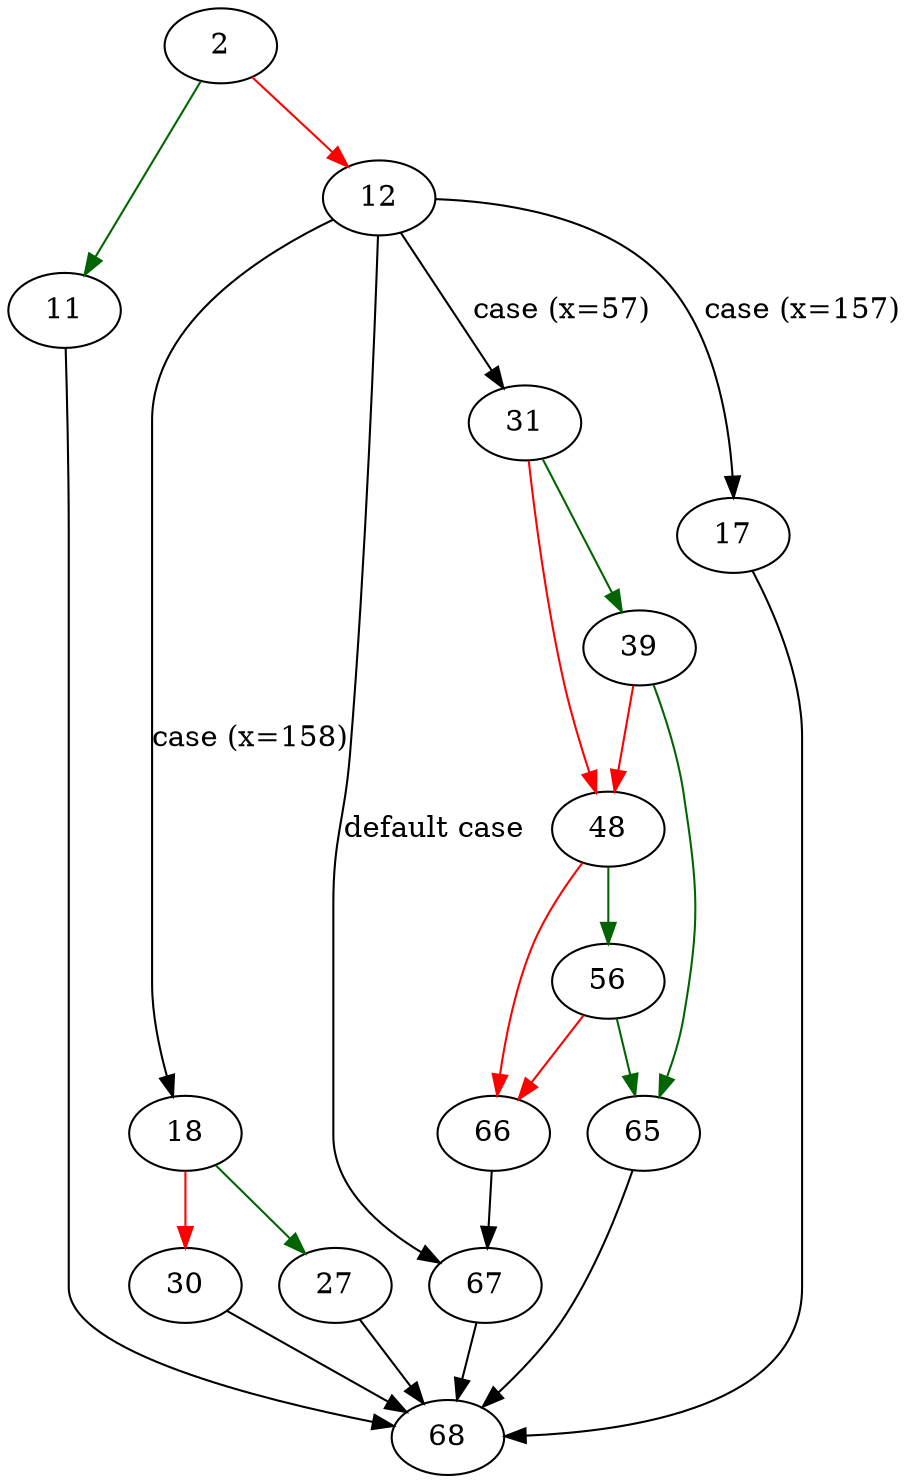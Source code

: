 strict digraph "impliesNotNullRow" {
	// Node definitions.
	2 [entry=true];
	11;
	12;
	68;
	17;
	18;
	31;
	67;
	27;
	30;
	39;
	48;
	65;
	56;
	66;

	// Edge definitions.
	2 -> 11 [
		color=darkgreen
		cond=true
	];
	2 -> 12 [
		color=red
		cond=false
	];
	11 -> 68;
	12 -> 17 [
		cond="case (x=157)"
		label="case (x=157)"
	];
	12 -> 18 [
		cond="case (x=158)"
		label="case (x=158)"
	];
	12 -> 31 [
		cond="case (x=57)"
		label="case (x=57)"
	];
	12 -> 67 [
		cond="default case"
		label="default case"
	];
	17 -> 68;
	18 -> 27 [
		color=darkgreen
		cond=true
	];
	18 -> 30 [
		color=red
		cond=false
	];
	31 -> 39 [
		color=darkgreen
		cond=true
	];
	31 -> 48 [
		color=red
		cond=false
	];
	67 -> 68;
	27 -> 68;
	30 -> 68;
	39 -> 48 [
		color=red
		cond=false
	];
	39 -> 65 [
		color=darkgreen
		cond=true
	];
	48 -> 56 [
		color=darkgreen
		cond=true
	];
	48 -> 66 [
		color=red
		cond=false
	];
	65 -> 68;
	56 -> 65 [
		color=darkgreen
		cond=true
	];
	56 -> 66 [
		color=red
		cond=false
	];
	66 -> 67;
}